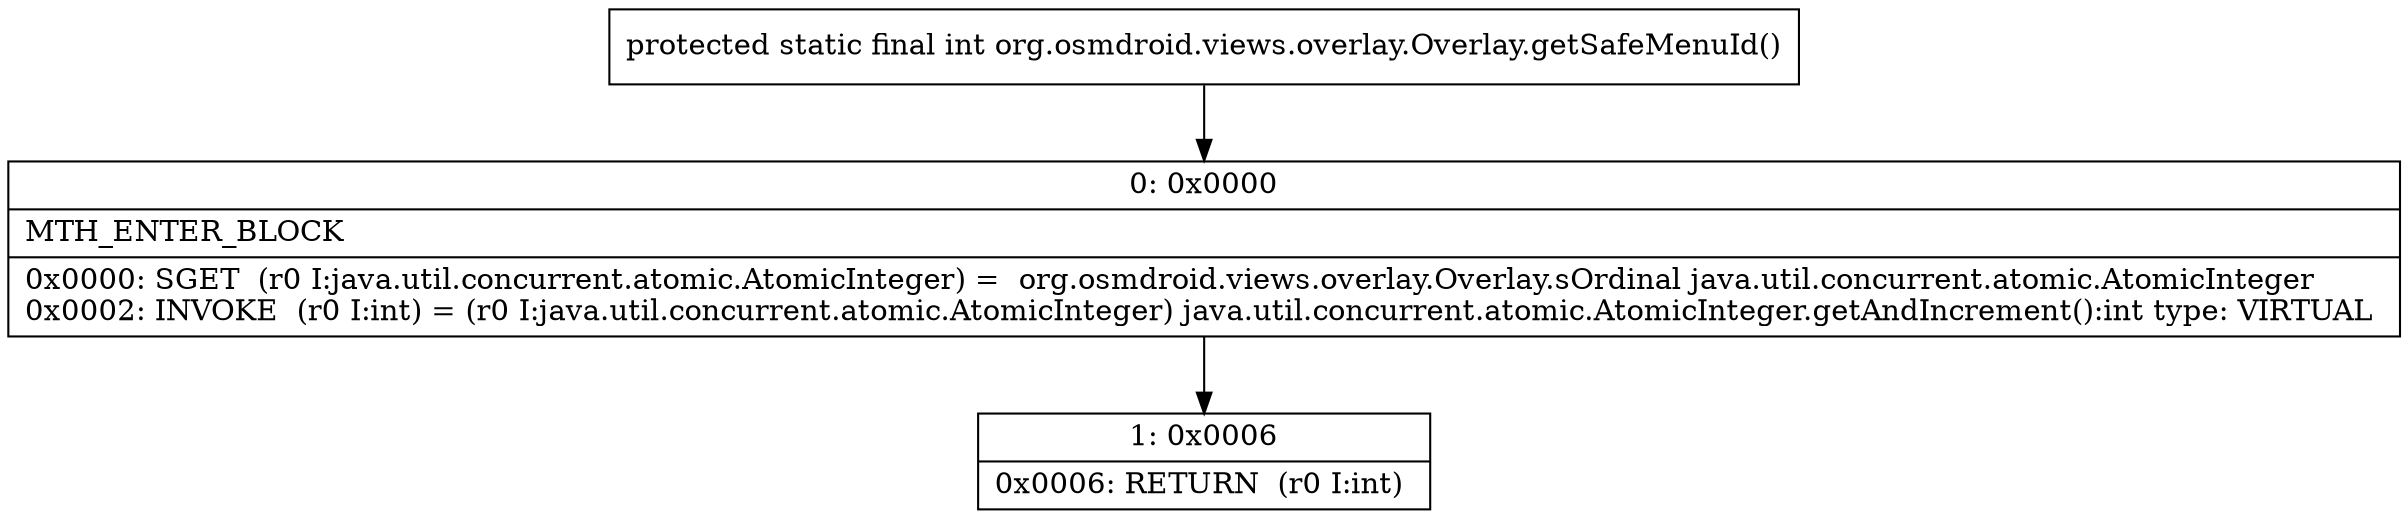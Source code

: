 digraph "CFG fororg.osmdroid.views.overlay.Overlay.getSafeMenuId()I" {
Node_0 [shape=record,label="{0\:\ 0x0000|MTH_ENTER_BLOCK\l|0x0000: SGET  (r0 I:java.util.concurrent.atomic.AtomicInteger) =  org.osmdroid.views.overlay.Overlay.sOrdinal java.util.concurrent.atomic.AtomicInteger \l0x0002: INVOKE  (r0 I:int) = (r0 I:java.util.concurrent.atomic.AtomicInteger) java.util.concurrent.atomic.AtomicInteger.getAndIncrement():int type: VIRTUAL \l}"];
Node_1 [shape=record,label="{1\:\ 0x0006|0x0006: RETURN  (r0 I:int) \l}"];
MethodNode[shape=record,label="{protected static final int org.osmdroid.views.overlay.Overlay.getSafeMenuId() }"];
MethodNode -> Node_0;
Node_0 -> Node_1;
}

